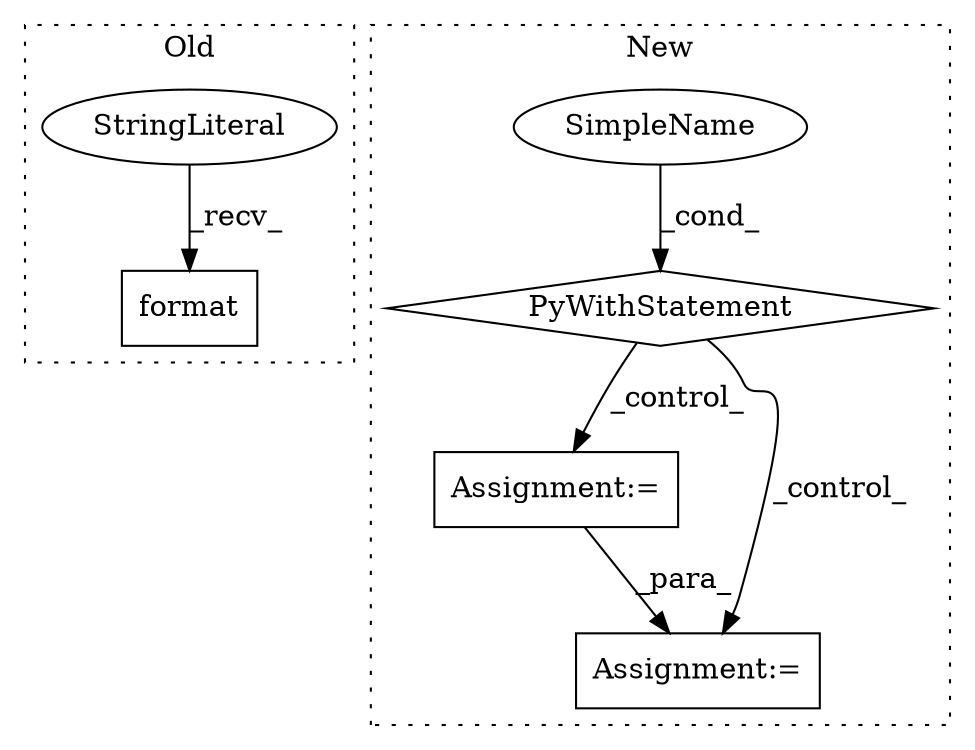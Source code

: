 digraph G {
subgraph cluster0 {
1 [label="format" a="32" s="2014,2036" l="7,1" shape="box"];
3 [label="StringLiteral" a="45" s="1993" l="20" shape="ellipse"];
label = "Old";
style="dotted";
}
subgraph cluster1 {
2 [label="PyWithStatement" a="104" s="739,773" l="10,2" shape="diamond"];
4 [label="Assignment:=" a="7" s="790" l="2" shape="box"];
5 [label="SimpleName" a="42" s="" l="" shape="ellipse"];
6 [label="Assignment:=" a="7" s="820" l="1" shape="box"];
label = "New";
style="dotted";
}
2 -> 6 [label="_control_"];
2 -> 4 [label="_control_"];
3 -> 1 [label="_recv_"];
4 -> 6 [label="_para_"];
5 -> 2 [label="_cond_"];
}
